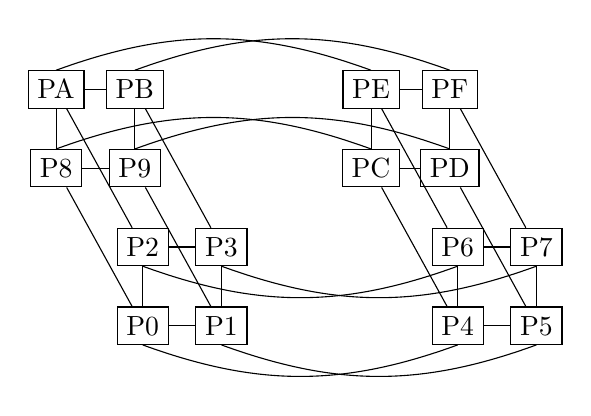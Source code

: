 \begin{tikzpicture}
\node (ht0) [draw,rectangle] at (0,0) {P0};
\node (ht1) [draw,rectangle] at (1,0) {P1};
\node (ht2) [draw,rectangle] at (0,1) {P2};
\node (ht3) [draw,rectangle] at (1,1) {P3};

\begin{scope}[xshift=4cm]
\node (ht4) [draw,rectangle] at (0,0) {P4};
\node (ht5) [draw,rectangle] at (1,0) {P5};
\node (ht6) [draw,rectangle] at (0,1) {P6};
\node (ht7) [draw,rectangle] at (1,1) {P7};
\end{scope}

\begin{scope}[yshift=2cm,xshift=-1.1cm]]
\node (ht8) [draw,rectangle] at (0,0) {P8};
\node (ht9) [draw,rectangle] at (1,0) {P9};
\node (htA) [draw,rectangle] at (0,1) {PA};
\node (htB) [draw,rectangle] at (1,1) {PB};

\begin{scope}[xshift=4cm]
\node (htC) [draw,rectangle] at (0,0) {PC};
\node (htD) [draw,rectangle] at (1,0) {PD};
\node (htE) [draw,rectangle] at (0,1) {PE};
\node (htF) [draw,rectangle] at (1,1) {PF};
\end{scope}
\end{scope}

\draw (ht0) -- (ht1);
\draw (ht0) -- (ht2);
\draw (ht2) -- (ht3);
\draw (ht1) -- (ht3);

\draw (ht4) -- (ht5);
\draw (ht4) -- (ht6);
\draw (ht6) -- (ht7);
\draw (ht5) -- (ht7);

\draw (ht0.south) to[out=-20,in=-160] (ht4.south);
\draw (ht1.south) to[out=-20,in=-160] (ht5.south);
\draw (ht2.south) to[out=-20,in=-160] (ht6.south);
\draw (ht3.south) to[out=-20,in=-160] (ht7.south);

\draw (ht8) -- (ht9);
\draw (ht8) -- (htA);
\draw (htA) -- (htB);
\draw (ht9) -- (htB);

\draw (htC) -- (htD);
\draw (htC) -- (htE);
\draw (htE) -- (htF);
\draw (htD) -- (htF);

\draw (ht8.north) to[out=20,in=160] (htC.north);
\draw (ht9.north) to[out=20,in=160] (htD.north);
\draw (htA.north) to[out=20,in=160] (htE.north);
\draw (htB.north) to[out=20,in=160] (htF.north);

\draw (ht0) -- (ht8);
\draw (ht1) -- (ht9);
\draw (ht2) -- (htA);
\draw (ht3) -- (htB);

\draw (ht4) -- (htC);
\draw (ht5) -- (htD);
\draw (ht6) -- (htE);
\draw (ht7) -- (htF);

\end{tikzpicture}
